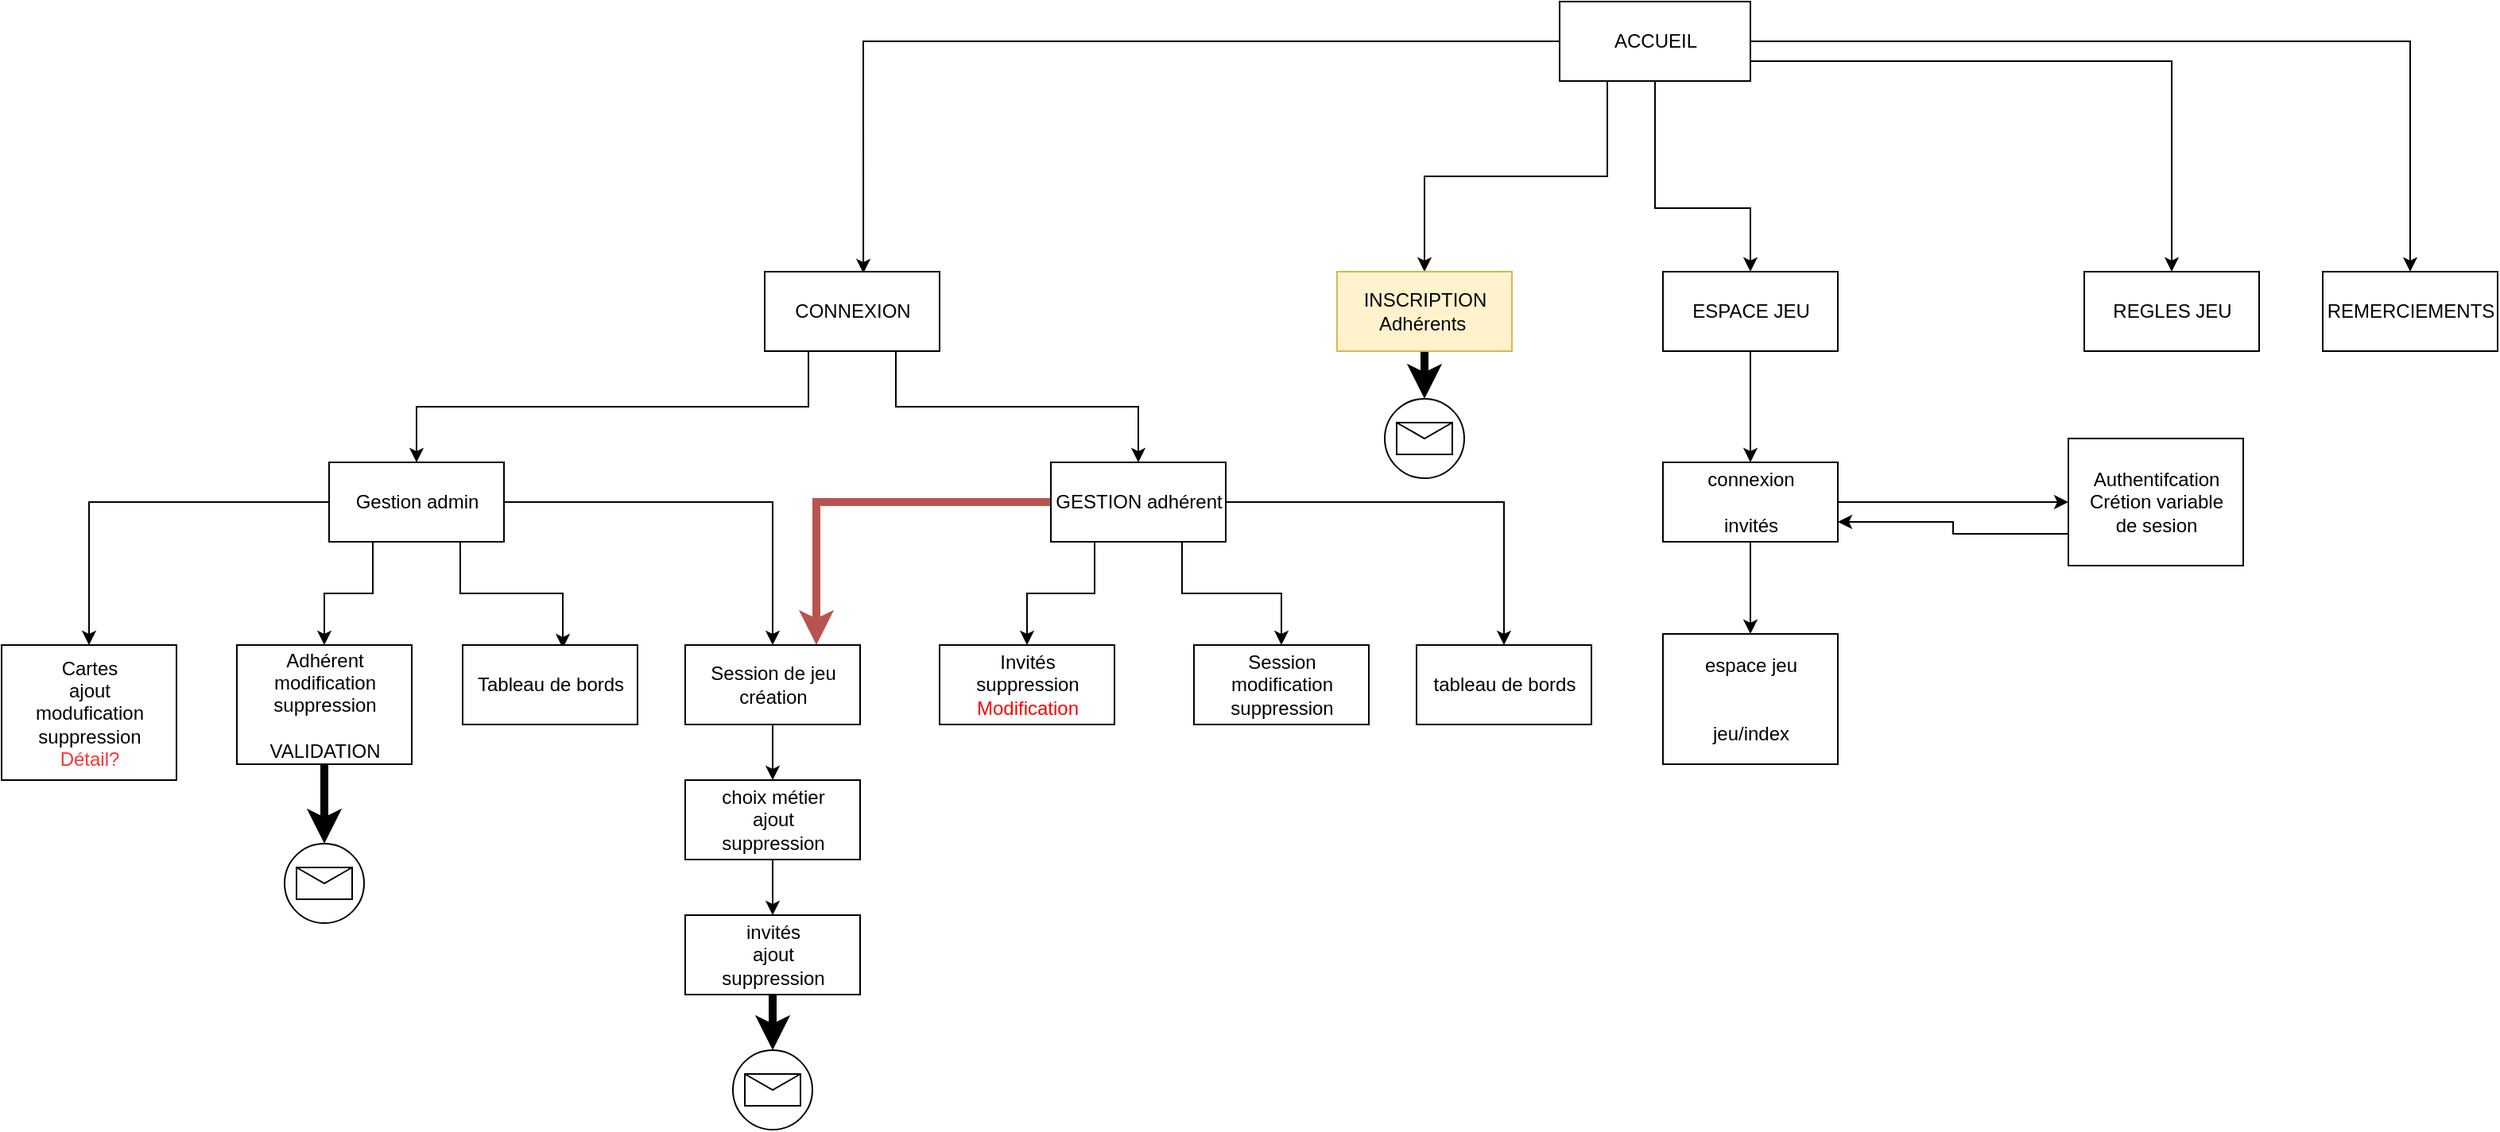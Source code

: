 <mxfile version="12.1.0" type="device" pages="1"><diagram id="ukDXmQfctbZmATyVJn5e" name="Page-1"><mxGraphModel dx="2235" dy="808" grid="1" gridSize="10" guides="1" tooltips="1" connect="1" arrows="1" fold="1" page="1" pageScale="1" pageWidth="827" pageHeight="1169" math="0" shadow="0"><root><mxCell id="0"/><mxCell id="1" parent="0"/><mxCell id="ySX-HCcf9-B6MB0GP_UC-21" style="edgeStyle=orthogonalEdgeStyle;rounded=0;orthogonalLoop=1;jettySize=auto;html=1;exitX=0;exitY=0.5;exitDx=0;exitDy=0;entryX=0.564;entryY=0.02;entryDx=0;entryDy=0;entryPerimeter=0;" edge="1" parent="1" source="ySX-HCcf9-B6MB0GP_UC-15" target="ySX-HCcf9-B6MB0GP_UC-16"><mxGeometry relative="1" as="geometry"/></mxCell><mxCell id="ySX-HCcf9-B6MB0GP_UC-26" style="edgeStyle=orthogonalEdgeStyle;rounded=0;orthogonalLoop=1;jettySize=auto;html=1;exitX=1;exitY=0.5;exitDx=0;exitDy=0;" edge="1" parent="1" source="ySX-HCcf9-B6MB0GP_UC-15" target="ySX-HCcf9-B6MB0GP_UC-24"><mxGeometry relative="1" as="geometry"/></mxCell><mxCell id="ySX-HCcf9-B6MB0GP_UC-35" style="edgeStyle=orthogonalEdgeStyle;rounded=0;orthogonalLoop=1;jettySize=auto;html=1;exitX=0.25;exitY=1;exitDx=0;exitDy=0;entryX=0.5;entryY=0;entryDx=0;entryDy=0;" edge="1" parent="1" source="ySX-HCcf9-B6MB0GP_UC-15" target="ySX-HCcf9-B6MB0GP_UC-17"><mxGeometry relative="1" as="geometry"/></mxCell><mxCell id="ySX-HCcf9-B6MB0GP_UC-36" style="edgeStyle=orthogonalEdgeStyle;rounded=0;orthogonalLoop=1;jettySize=auto;html=1;exitX=0.5;exitY=1;exitDx=0;exitDy=0;entryX=0.5;entryY=0;entryDx=0;entryDy=0;" edge="1" parent="1" source="ySX-HCcf9-B6MB0GP_UC-15" target="ySX-HCcf9-B6MB0GP_UC-18"><mxGeometry relative="1" as="geometry"><Array as="points"><mxPoint x="420" y="140"/><mxPoint x="480" y="140"/></Array></mxGeometry></mxCell><mxCell id="ySX-HCcf9-B6MB0GP_UC-73" style="edgeStyle=orthogonalEdgeStyle;rounded=0;orthogonalLoop=1;jettySize=auto;html=1;exitX=1;exitY=0.75;exitDx=0;exitDy=0;entryX=0.5;entryY=0;entryDx=0;entryDy=0;strokeWidth=1;" edge="1" parent="1" source="ySX-HCcf9-B6MB0GP_UC-15" target="ySX-HCcf9-B6MB0GP_UC-19"><mxGeometry relative="1" as="geometry"/></mxCell><mxCell id="ySX-HCcf9-B6MB0GP_UC-15" value="ACCUEIL" style="html=1;" vertex="1" parent="1"><mxGeometry x="360" y="10" width="120" height="50" as="geometry"/></mxCell><mxCell id="ySX-HCcf9-B6MB0GP_UC-34" style="edgeStyle=orthogonalEdgeStyle;rounded=0;orthogonalLoop=1;jettySize=auto;html=1;exitX=0.75;exitY=1;exitDx=0;exitDy=0;entryX=0.5;entryY=0;entryDx=0;entryDy=0;" edge="1" parent="1" source="ySX-HCcf9-B6MB0GP_UC-16" target="ySX-HCcf9-B6MB0GP_UC-32"><mxGeometry relative="1" as="geometry"/></mxCell><mxCell id="ySX-HCcf9-B6MB0GP_UC-51" style="edgeStyle=orthogonalEdgeStyle;rounded=0;orthogonalLoop=1;jettySize=auto;html=1;exitX=0.25;exitY=1;exitDx=0;exitDy=0;entryX=0.5;entryY=0;entryDx=0;entryDy=0;" edge="1" parent="1" source="ySX-HCcf9-B6MB0GP_UC-16" target="ySX-HCcf9-B6MB0GP_UC-31"><mxGeometry relative="1" as="geometry"/></mxCell><mxCell id="ySX-HCcf9-B6MB0GP_UC-16" value="CONNEXION" style="html=1;" vertex="1" parent="1"><mxGeometry x="-140" y="180" width="110" height="50" as="geometry"/></mxCell><mxCell id="ySX-HCcf9-B6MB0GP_UC-65" value="" style="edgeStyle=orthogonalEdgeStyle;rounded=0;orthogonalLoop=1;jettySize=auto;html=1;strokeWidth=5;" edge="1" parent="1" source="ySX-HCcf9-B6MB0GP_UC-17" target="ySX-HCcf9-B6MB0GP_UC-64"><mxGeometry relative="1" as="geometry"/></mxCell><mxCell id="ySX-HCcf9-B6MB0GP_UC-17" value="INSCRIPTION&lt;br&gt;Adhérents&amp;nbsp;" style="html=1;fillColor=#fff2cc;strokeColor=#d6b656;" vertex="1" parent="1"><mxGeometry x="220" y="180" width="110" height="50" as="geometry"/></mxCell><mxCell id="ySX-HCcf9-B6MB0GP_UC-28" value="" style="edgeStyle=orthogonalEdgeStyle;rounded=0;orthogonalLoop=1;jettySize=auto;html=1;" edge="1" parent="1" source="ySX-HCcf9-B6MB0GP_UC-18" target="ySX-HCcf9-B6MB0GP_UC-27"><mxGeometry relative="1" as="geometry"/></mxCell><mxCell id="ySX-HCcf9-B6MB0GP_UC-18" value="ESPACE JEU" style="html=1;" vertex="1" parent="1"><mxGeometry x="425" y="180" width="110" height="50" as="geometry"/></mxCell><mxCell id="ySX-HCcf9-B6MB0GP_UC-19" value="REGLES JEU" style="html=1;" vertex="1" parent="1"><mxGeometry x="690" y="180" width="110" height="50" as="geometry"/></mxCell><mxCell id="ySX-HCcf9-B6MB0GP_UC-24" value="REMERCIEMENTS" style="html=1;" vertex="1" parent="1"><mxGeometry x="840" y="180" width="110" height="50" as="geometry"/></mxCell><mxCell id="ySX-HCcf9-B6MB0GP_UC-30" value="" style="edgeStyle=orthogonalEdgeStyle;rounded=0;orthogonalLoop=1;jettySize=auto;html=1;" edge="1" parent="1" source="ySX-HCcf9-B6MB0GP_UC-27" target="ySX-HCcf9-B6MB0GP_UC-29"><mxGeometry relative="1" as="geometry"/></mxCell><mxCell id="ySX-HCcf9-B6MB0GP_UC-75" value="" style="edgeStyle=orthogonalEdgeStyle;rounded=0;orthogonalLoop=1;jettySize=auto;html=1;strokeWidth=1;" edge="1" parent="1" source="ySX-HCcf9-B6MB0GP_UC-27" target="ySX-HCcf9-B6MB0GP_UC-74"><mxGeometry relative="1" as="geometry"/></mxCell><mxCell id="ySX-HCcf9-B6MB0GP_UC-27" value="connexion&lt;br&gt;&lt;br&gt;invités" style="html=1;" vertex="1" parent="1"><mxGeometry x="425" y="300" width="110" height="50" as="geometry"/></mxCell><mxCell id="ySX-HCcf9-B6MB0GP_UC-41" style="edgeStyle=orthogonalEdgeStyle;rounded=0;orthogonalLoop=1;jettySize=auto;html=1;exitX=0;exitY=0.75;exitDx=0;exitDy=0;entryX=1;entryY=0.75;entryDx=0;entryDy=0;" edge="1" parent="1" source="ySX-HCcf9-B6MB0GP_UC-29" target="ySX-HCcf9-B6MB0GP_UC-27"><mxGeometry relative="1" as="geometry"/></mxCell><mxCell id="ySX-HCcf9-B6MB0GP_UC-29" value="Authentifcation&lt;br&gt;Crétion variable &lt;br&gt;de sesion" style="html=1;" vertex="1" parent="1"><mxGeometry x="680" y="285" width="110" height="80" as="geometry"/></mxCell><mxCell id="ySX-HCcf9-B6MB0GP_UC-45" style="edgeStyle=orthogonalEdgeStyle;rounded=0;orthogonalLoop=1;jettySize=auto;html=1;exitX=0;exitY=0.5;exitDx=0;exitDy=0;entryX=0.5;entryY=0;entryDx=0;entryDy=0;" edge="1" parent="1" source="ySX-HCcf9-B6MB0GP_UC-31" target="ySX-HCcf9-B6MB0GP_UC-43"><mxGeometry relative="1" as="geometry"/></mxCell><mxCell id="ySX-HCcf9-B6MB0GP_UC-48" style="edgeStyle=orthogonalEdgeStyle;rounded=0;orthogonalLoop=1;jettySize=auto;html=1;exitX=0.25;exitY=1;exitDx=0;exitDy=0;entryX=0.5;entryY=0;entryDx=0;entryDy=0;" edge="1" parent="1" source="ySX-HCcf9-B6MB0GP_UC-31" target="ySX-HCcf9-B6MB0GP_UC-37"><mxGeometry relative="1" as="geometry"/></mxCell><mxCell id="ySX-HCcf9-B6MB0GP_UC-49" style="edgeStyle=orthogonalEdgeStyle;rounded=0;orthogonalLoop=1;jettySize=auto;html=1;exitX=0.75;exitY=1;exitDx=0;exitDy=0;entryX=0.573;entryY=0.04;entryDx=0;entryDy=0;entryPerimeter=0;" edge="1" parent="1" source="ySX-HCcf9-B6MB0GP_UC-31" target="ySX-HCcf9-B6MB0GP_UC-44"><mxGeometry relative="1" as="geometry"/></mxCell><mxCell id="ySX-HCcf9-B6MB0GP_UC-61" style="edgeStyle=orthogonalEdgeStyle;rounded=0;orthogonalLoop=1;jettySize=auto;html=1;exitX=1;exitY=0.5;exitDx=0;exitDy=0;entryX=0.5;entryY=0;entryDx=0;entryDy=0;" edge="1" parent="1" source="ySX-HCcf9-B6MB0GP_UC-31" target="ySX-HCcf9-B6MB0GP_UC-47"><mxGeometry relative="1" as="geometry"/></mxCell><mxCell id="ySX-HCcf9-B6MB0GP_UC-31" value="Gestion admin" style="html=1;" vertex="1" parent="1"><mxGeometry x="-414" y="300" width="110" height="50" as="geometry"/></mxCell><mxCell id="ySX-HCcf9-B6MB0GP_UC-53" style="edgeStyle=orthogonalEdgeStyle;rounded=0;orthogonalLoop=1;jettySize=auto;html=1;exitX=0.25;exitY=1;exitDx=0;exitDy=0;entryX=0.5;entryY=0;entryDx=0;entryDy=0;" edge="1" parent="1" source="ySX-HCcf9-B6MB0GP_UC-32" target="ySX-HCcf9-B6MB0GP_UC-39"><mxGeometry relative="1" as="geometry"/></mxCell><mxCell id="ySX-HCcf9-B6MB0GP_UC-54" style="edgeStyle=orthogonalEdgeStyle;rounded=0;orthogonalLoop=1;jettySize=auto;html=1;exitX=0.75;exitY=1;exitDx=0;exitDy=0;entryX=0.5;entryY=0;entryDx=0;entryDy=0;" edge="1" parent="1" source="ySX-HCcf9-B6MB0GP_UC-32" target="ySX-HCcf9-B6MB0GP_UC-52"><mxGeometry relative="1" as="geometry"/></mxCell><mxCell id="ySX-HCcf9-B6MB0GP_UC-62" style="edgeStyle=orthogonalEdgeStyle;rounded=0;orthogonalLoop=1;jettySize=auto;html=1;exitX=0;exitY=0.5;exitDx=0;exitDy=0;entryX=0.75;entryY=0;entryDx=0;entryDy=0;fillColor=#f8cecc;strokeColor=#b85450;strokeWidth=5;" edge="1" parent="1" source="ySX-HCcf9-B6MB0GP_UC-32" target="ySX-HCcf9-B6MB0GP_UC-47"><mxGeometry relative="1" as="geometry"/></mxCell><mxCell id="ySX-HCcf9-B6MB0GP_UC-77" style="edgeStyle=orthogonalEdgeStyle;rounded=0;orthogonalLoop=1;jettySize=auto;html=1;exitX=1;exitY=0.5;exitDx=0;exitDy=0;entryX=0.5;entryY=0;entryDx=0;entryDy=0;strokeWidth=1;" edge="1" parent="1" source="ySX-HCcf9-B6MB0GP_UC-32" target="ySX-HCcf9-B6MB0GP_UC-76"><mxGeometry relative="1" as="geometry"/></mxCell><mxCell id="ySX-HCcf9-B6MB0GP_UC-32" value="GESTION adhérent" style="html=1;" vertex="1" parent="1"><mxGeometry x="40" y="300" width="110" height="50" as="geometry"/></mxCell><mxCell id="ySX-HCcf9-B6MB0GP_UC-72" value="" style="edgeStyle=orthogonalEdgeStyle;rounded=0;orthogonalLoop=1;jettySize=auto;html=1;strokeWidth=5;" edge="1" parent="1" source="ySX-HCcf9-B6MB0GP_UC-37" target="ySX-HCcf9-B6MB0GP_UC-70"><mxGeometry relative="1" as="geometry"/></mxCell><mxCell id="ySX-HCcf9-B6MB0GP_UC-37" value="Adhérent&lt;br&gt;modification&lt;br&gt;suppression&lt;br&gt;&lt;br&gt;VALIDATION" style="html=1;" vertex="1" parent="1"><mxGeometry x="-472" y="415" width="110" height="75" as="geometry"/></mxCell><mxCell id="ySX-HCcf9-B6MB0GP_UC-39" value="Invités&lt;br&gt;suppression&lt;br&gt;&lt;font color=&quot;#ff0000&quot;&gt;Modification&lt;/font&gt;" style="html=1;" vertex="1" parent="1"><mxGeometry x="-30" y="415" width="110" height="50" as="geometry"/></mxCell><mxCell id="ySX-HCcf9-B6MB0GP_UC-43" value="Cartes&lt;br&gt;ajout&lt;br&gt;modufication&lt;br&gt;suppression&lt;br&gt;&lt;font color=&quot;#ff3333&quot;&gt;Détail?&lt;/font&gt;" style="html=1;" vertex="1" parent="1"><mxGeometry x="-620" y="415" width="110" height="85" as="geometry"/></mxCell><mxCell id="ySX-HCcf9-B6MB0GP_UC-44" value="Tableau de bords" style="html=1;" vertex="1" parent="1"><mxGeometry x="-330" y="415" width="110" height="50" as="geometry"/></mxCell><mxCell id="ySX-HCcf9-B6MB0GP_UC-56" value="" style="edgeStyle=orthogonalEdgeStyle;rounded=0;orthogonalLoop=1;jettySize=auto;html=1;" edge="1" parent="1" source="ySX-HCcf9-B6MB0GP_UC-47" target="ySX-HCcf9-B6MB0GP_UC-55"><mxGeometry relative="1" as="geometry"/></mxCell><mxCell id="ySX-HCcf9-B6MB0GP_UC-47" value="Session de jeu&lt;br&gt;création" style="html=1;" vertex="1" parent="1"><mxGeometry x="-190" y="415" width="110" height="50" as="geometry"/></mxCell><mxCell id="ySX-HCcf9-B6MB0GP_UC-52" value="Session&lt;br&gt;modification&lt;br&gt;suppression" style="html=1;" vertex="1" parent="1"><mxGeometry x="130" y="415" width="110" height="50" as="geometry"/></mxCell><mxCell id="ySX-HCcf9-B6MB0GP_UC-58" value="" style="edgeStyle=orthogonalEdgeStyle;rounded=0;orthogonalLoop=1;jettySize=auto;html=1;" edge="1" parent="1" source="ySX-HCcf9-B6MB0GP_UC-55" target="ySX-HCcf9-B6MB0GP_UC-57"><mxGeometry relative="1" as="geometry"/></mxCell><mxCell id="ySX-HCcf9-B6MB0GP_UC-55" value="choix métier&lt;br&gt;ajout&lt;br&gt;suppression" style="html=1;" vertex="1" parent="1"><mxGeometry x="-190" y="500" width="110" height="50" as="geometry"/></mxCell><mxCell id="ySX-HCcf9-B6MB0GP_UC-67" value="" style="edgeStyle=orthogonalEdgeStyle;rounded=0;orthogonalLoop=1;jettySize=auto;html=1;strokeWidth=5;" edge="1" parent="1" source="ySX-HCcf9-B6MB0GP_UC-57" target="ySX-HCcf9-B6MB0GP_UC-66"><mxGeometry relative="1" as="geometry"/></mxCell><mxCell id="ySX-HCcf9-B6MB0GP_UC-57" value="invités&lt;br&gt;ajout&lt;br&gt;suppression" style="html=1;" vertex="1" parent="1"><mxGeometry x="-190" y="585" width="110" height="50" as="geometry"/></mxCell><mxCell id="ySX-HCcf9-B6MB0GP_UC-64" value="" style="shape=mxgraph.bpmn.shape;html=1;verticalLabelPosition=bottom;labelBackgroundColor=#ffffff;verticalAlign=top;align=center;perimeter=ellipsePerimeter;outlineConnect=0;outline=standard;symbol=message;" vertex="1" parent="1"><mxGeometry x="250" y="260" width="50" height="50" as="geometry"/></mxCell><mxCell id="ySX-HCcf9-B6MB0GP_UC-66" value="" style="shape=mxgraph.bpmn.shape;html=1;verticalLabelPosition=bottom;labelBackgroundColor=#ffffff;verticalAlign=top;align=center;perimeter=ellipsePerimeter;outlineConnect=0;outline=standard;symbol=message;" vertex="1" parent="1"><mxGeometry x="-160" y="670" width="50" height="50" as="geometry"/></mxCell><mxCell id="ySX-HCcf9-B6MB0GP_UC-70" value="" style="shape=mxgraph.bpmn.shape;html=1;verticalLabelPosition=bottom;labelBackgroundColor=#ffffff;verticalAlign=top;align=center;perimeter=ellipsePerimeter;outlineConnect=0;outline=standard;symbol=message;" vertex="1" parent="1"><mxGeometry x="-442" y="540" width="50" height="50" as="geometry"/></mxCell><mxCell id="ySX-HCcf9-B6MB0GP_UC-74" value="espace jeu&lt;br&gt;&lt;br&gt;&lt;br&gt;jeu/index" style="html=1;" vertex="1" parent="1"><mxGeometry x="425" y="408" width="110" height="82" as="geometry"/></mxCell><mxCell id="ySX-HCcf9-B6MB0GP_UC-76" value="tableau de bords" style="html=1;" vertex="1" parent="1"><mxGeometry x="270" y="415" width="110" height="50" as="geometry"/></mxCell></root></mxGraphModel></diagram></mxfile>